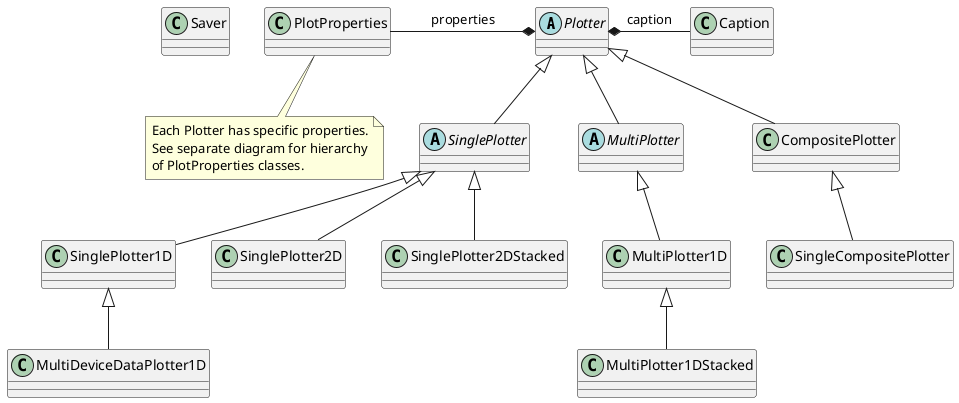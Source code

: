 @startuml

abstract class Plotter {
}

abstract class SinglePlotter extends Plotter {
}

abstract class MultiPlotter extends Plotter {
}

class MultiPlotter1D extends MultiPlotter {
}

class MultiDeviceDataPlotter1D extends SinglePlotter1D {
}

class MultiPlotter1DStacked extends MultiPlotter1D {
}

class SinglePlotter1D extends SinglePlotter {
}

class SinglePlotter2D extends SinglePlotter {
}

class SinglePlotter2DStacked extends SinglePlotter {
}

class CompositePlotter extends Plotter {
}

class SingleCompositePlotter extends CompositePlotter {
}

class Saver {
}

Saver -[hidden]> PlotProperties

class Caption {
}

class PlotProperties {
}

note bottom of PlotProperties
    Each Plotter has specific properties.
    See separate diagram for hierarchy
    of PlotProperties classes.
endnote

PlotProperties -* Plotter : properties
Plotter *- Caption : caption
@enduml
